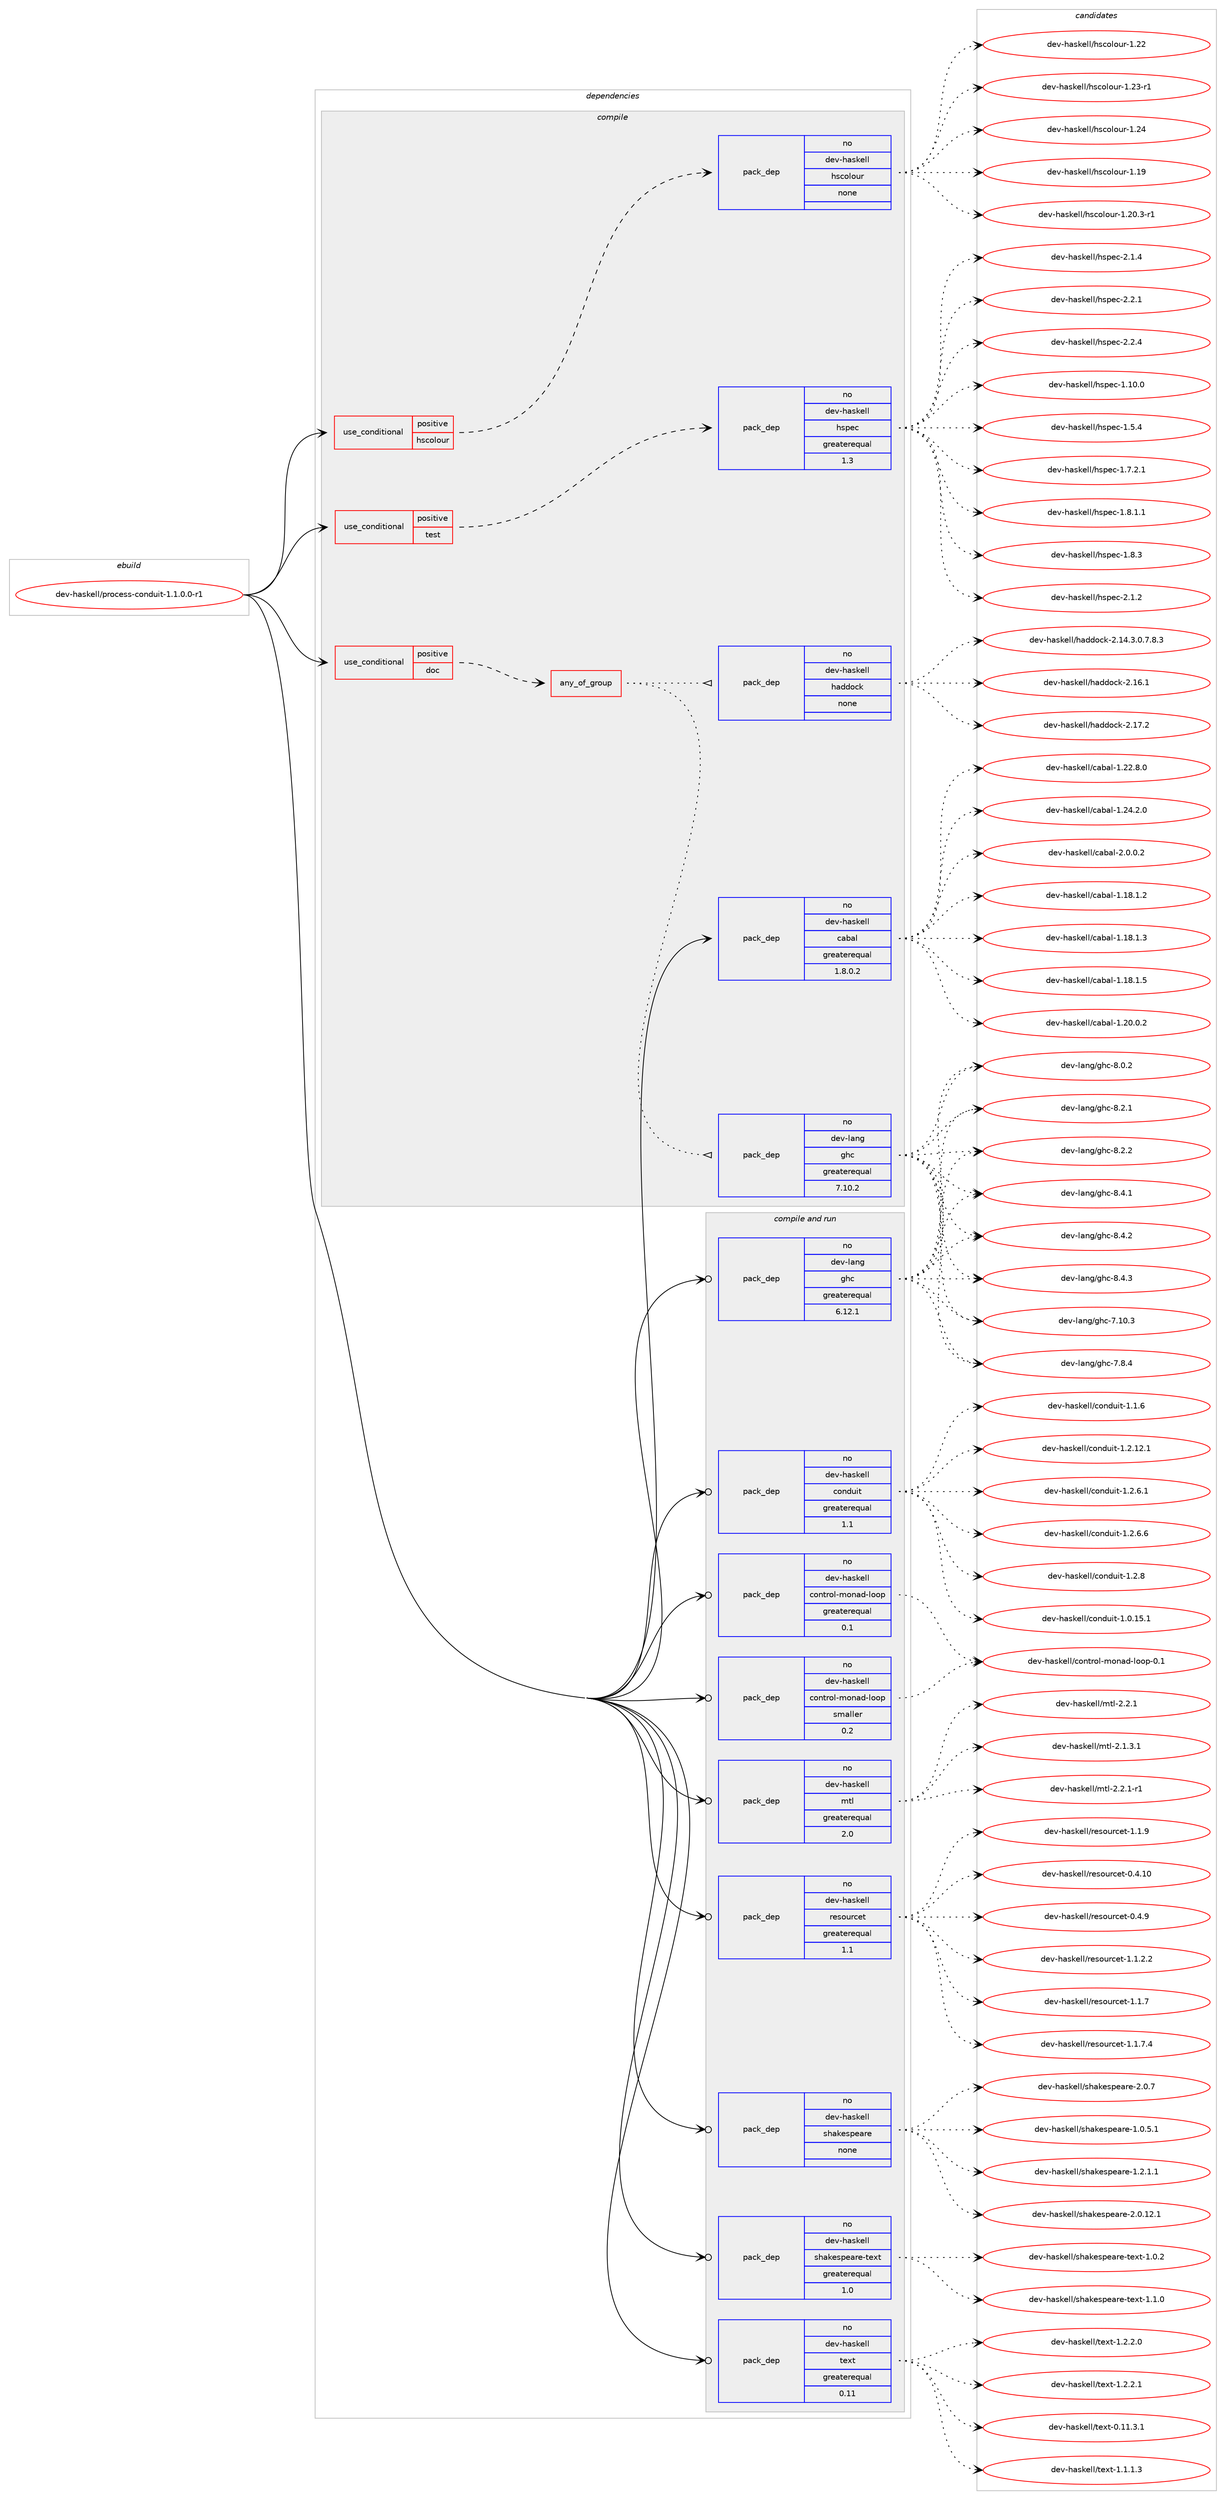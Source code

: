 digraph prolog {

# *************
# Graph options
# *************

newrank=true;
concentrate=true;
compound=true;
graph [rankdir=LR,fontname=Helvetica,fontsize=10,ranksep=1.5];#, ranksep=2.5, nodesep=0.2];
edge  [arrowhead=vee];
node  [fontname=Helvetica,fontsize=10];

# **********
# The ebuild
# **********

subgraph cluster_leftcol {
color=gray;
rank=same;
label=<<i>ebuild</i>>;
id [label="dev-haskell/process-conduit-1.1.0.0-r1", color=red, width=4, href="../dev-haskell/process-conduit-1.1.0.0-r1.svg"];
}

# ****************
# The dependencies
# ****************

subgraph cluster_midcol {
color=gray;
label=<<i>dependencies</i>>;
subgraph cluster_compile {
fillcolor="#eeeeee";
style=filled;
label=<<i>compile</i>>;
subgraph cond361084 {
dependency1341825 [label=<<TABLE BORDER="0" CELLBORDER="1" CELLSPACING="0" CELLPADDING="4"><TR><TD ROWSPAN="3" CELLPADDING="10">use_conditional</TD></TR><TR><TD>positive</TD></TR><TR><TD>doc</TD></TR></TABLE>>, shape=none, color=red];
subgraph any21405 {
dependency1341826 [label=<<TABLE BORDER="0" CELLBORDER="1" CELLSPACING="0" CELLPADDING="4"><TR><TD CELLPADDING="10">any_of_group</TD></TR></TABLE>>, shape=none, color=red];subgraph pack958784 {
dependency1341827 [label=<<TABLE BORDER="0" CELLBORDER="1" CELLSPACING="0" CELLPADDING="4" WIDTH="220"><TR><TD ROWSPAN="6" CELLPADDING="30">pack_dep</TD></TR><TR><TD WIDTH="110">no</TD></TR><TR><TD>dev-haskell</TD></TR><TR><TD>haddock</TD></TR><TR><TD>none</TD></TR><TR><TD></TD></TR></TABLE>>, shape=none, color=blue];
}
dependency1341826:e -> dependency1341827:w [weight=20,style="dotted",arrowhead="oinv"];
subgraph pack958785 {
dependency1341828 [label=<<TABLE BORDER="0" CELLBORDER="1" CELLSPACING="0" CELLPADDING="4" WIDTH="220"><TR><TD ROWSPAN="6" CELLPADDING="30">pack_dep</TD></TR><TR><TD WIDTH="110">no</TD></TR><TR><TD>dev-lang</TD></TR><TR><TD>ghc</TD></TR><TR><TD>greaterequal</TD></TR><TR><TD>7.10.2</TD></TR></TABLE>>, shape=none, color=blue];
}
dependency1341826:e -> dependency1341828:w [weight=20,style="dotted",arrowhead="oinv"];
}
dependency1341825:e -> dependency1341826:w [weight=20,style="dashed",arrowhead="vee"];
}
id:e -> dependency1341825:w [weight=20,style="solid",arrowhead="vee"];
subgraph cond361085 {
dependency1341829 [label=<<TABLE BORDER="0" CELLBORDER="1" CELLSPACING="0" CELLPADDING="4"><TR><TD ROWSPAN="3" CELLPADDING="10">use_conditional</TD></TR><TR><TD>positive</TD></TR><TR><TD>hscolour</TD></TR></TABLE>>, shape=none, color=red];
subgraph pack958786 {
dependency1341830 [label=<<TABLE BORDER="0" CELLBORDER="1" CELLSPACING="0" CELLPADDING="4" WIDTH="220"><TR><TD ROWSPAN="6" CELLPADDING="30">pack_dep</TD></TR><TR><TD WIDTH="110">no</TD></TR><TR><TD>dev-haskell</TD></TR><TR><TD>hscolour</TD></TR><TR><TD>none</TD></TR><TR><TD></TD></TR></TABLE>>, shape=none, color=blue];
}
dependency1341829:e -> dependency1341830:w [weight=20,style="dashed",arrowhead="vee"];
}
id:e -> dependency1341829:w [weight=20,style="solid",arrowhead="vee"];
subgraph cond361086 {
dependency1341831 [label=<<TABLE BORDER="0" CELLBORDER="1" CELLSPACING="0" CELLPADDING="4"><TR><TD ROWSPAN="3" CELLPADDING="10">use_conditional</TD></TR><TR><TD>positive</TD></TR><TR><TD>test</TD></TR></TABLE>>, shape=none, color=red];
subgraph pack958787 {
dependency1341832 [label=<<TABLE BORDER="0" CELLBORDER="1" CELLSPACING="0" CELLPADDING="4" WIDTH="220"><TR><TD ROWSPAN="6" CELLPADDING="30">pack_dep</TD></TR><TR><TD WIDTH="110">no</TD></TR><TR><TD>dev-haskell</TD></TR><TR><TD>hspec</TD></TR><TR><TD>greaterequal</TD></TR><TR><TD>1.3</TD></TR></TABLE>>, shape=none, color=blue];
}
dependency1341831:e -> dependency1341832:w [weight=20,style="dashed",arrowhead="vee"];
}
id:e -> dependency1341831:w [weight=20,style="solid",arrowhead="vee"];
subgraph pack958788 {
dependency1341833 [label=<<TABLE BORDER="0" CELLBORDER="1" CELLSPACING="0" CELLPADDING="4" WIDTH="220"><TR><TD ROWSPAN="6" CELLPADDING="30">pack_dep</TD></TR><TR><TD WIDTH="110">no</TD></TR><TR><TD>dev-haskell</TD></TR><TR><TD>cabal</TD></TR><TR><TD>greaterequal</TD></TR><TR><TD>1.8.0.2</TD></TR></TABLE>>, shape=none, color=blue];
}
id:e -> dependency1341833:w [weight=20,style="solid",arrowhead="vee"];
}
subgraph cluster_compileandrun {
fillcolor="#eeeeee";
style=filled;
label=<<i>compile and run</i>>;
subgraph pack958789 {
dependency1341834 [label=<<TABLE BORDER="0" CELLBORDER="1" CELLSPACING="0" CELLPADDING="4" WIDTH="220"><TR><TD ROWSPAN="6" CELLPADDING="30">pack_dep</TD></TR><TR><TD WIDTH="110">no</TD></TR><TR><TD>dev-haskell</TD></TR><TR><TD>conduit</TD></TR><TR><TD>greaterequal</TD></TR><TR><TD>1.1</TD></TR></TABLE>>, shape=none, color=blue];
}
id:e -> dependency1341834:w [weight=20,style="solid",arrowhead="odotvee"];
subgraph pack958790 {
dependency1341835 [label=<<TABLE BORDER="0" CELLBORDER="1" CELLSPACING="0" CELLPADDING="4" WIDTH="220"><TR><TD ROWSPAN="6" CELLPADDING="30">pack_dep</TD></TR><TR><TD WIDTH="110">no</TD></TR><TR><TD>dev-haskell</TD></TR><TR><TD>control-monad-loop</TD></TR><TR><TD>greaterequal</TD></TR><TR><TD>0.1</TD></TR></TABLE>>, shape=none, color=blue];
}
id:e -> dependency1341835:w [weight=20,style="solid",arrowhead="odotvee"];
subgraph pack958791 {
dependency1341836 [label=<<TABLE BORDER="0" CELLBORDER="1" CELLSPACING="0" CELLPADDING="4" WIDTH="220"><TR><TD ROWSPAN="6" CELLPADDING="30">pack_dep</TD></TR><TR><TD WIDTH="110">no</TD></TR><TR><TD>dev-haskell</TD></TR><TR><TD>control-monad-loop</TD></TR><TR><TD>smaller</TD></TR><TR><TD>0.2</TD></TR></TABLE>>, shape=none, color=blue];
}
id:e -> dependency1341836:w [weight=20,style="solid",arrowhead="odotvee"];
subgraph pack958792 {
dependency1341837 [label=<<TABLE BORDER="0" CELLBORDER="1" CELLSPACING="0" CELLPADDING="4" WIDTH="220"><TR><TD ROWSPAN="6" CELLPADDING="30">pack_dep</TD></TR><TR><TD WIDTH="110">no</TD></TR><TR><TD>dev-haskell</TD></TR><TR><TD>mtl</TD></TR><TR><TD>greaterequal</TD></TR><TR><TD>2.0</TD></TR></TABLE>>, shape=none, color=blue];
}
id:e -> dependency1341837:w [weight=20,style="solid",arrowhead="odotvee"];
subgraph pack958793 {
dependency1341838 [label=<<TABLE BORDER="0" CELLBORDER="1" CELLSPACING="0" CELLPADDING="4" WIDTH="220"><TR><TD ROWSPAN="6" CELLPADDING="30">pack_dep</TD></TR><TR><TD WIDTH="110">no</TD></TR><TR><TD>dev-haskell</TD></TR><TR><TD>resourcet</TD></TR><TR><TD>greaterequal</TD></TR><TR><TD>1.1</TD></TR></TABLE>>, shape=none, color=blue];
}
id:e -> dependency1341838:w [weight=20,style="solid",arrowhead="odotvee"];
subgraph pack958794 {
dependency1341839 [label=<<TABLE BORDER="0" CELLBORDER="1" CELLSPACING="0" CELLPADDING="4" WIDTH="220"><TR><TD ROWSPAN="6" CELLPADDING="30">pack_dep</TD></TR><TR><TD WIDTH="110">no</TD></TR><TR><TD>dev-haskell</TD></TR><TR><TD>shakespeare</TD></TR><TR><TD>none</TD></TR><TR><TD></TD></TR></TABLE>>, shape=none, color=blue];
}
id:e -> dependency1341839:w [weight=20,style="solid",arrowhead="odotvee"];
subgraph pack958795 {
dependency1341840 [label=<<TABLE BORDER="0" CELLBORDER="1" CELLSPACING="0" CELLPADDING="4" WIDTH="220"><TR><TD ROWSPAN="6" CELLPADDING="30">pack_dep</TD></TR><TR><TD WIDTH="110">no</TD></TR><TR><TD>dev-haskell</TD></TR><TR><TD>shakespeare-text</TD></TR><TR><TD>greaterequal</TD></TR><TR><TD>1.0</TD></TR></TABLE>>, shape=none, color=blue];
}
id:e -> dependency1341840:w [weight=20,style="solid",arrowhead="odotvee"];
subgraph pack958796 {
dependency1341841 [label=<<TABLE BORDER="0" CELLBORDER="1" CELLSPACING="0" CELLPADDING="4" WIDTH="220"><TR><TD ROWSPAN="6" CELLPADDING="30">pack_dep</TD></TR><TR><TD WIDTH="110">no</TD></TR><TR><TD>dev-haskell</TD></TR><TR><TD>text</TD></TR><TR><TD>greaterequal</TD></TR><TR><TD>0.11</TD></TR></TABLE>>, shape=none, color=blue];
}
id:e -> dependency1341841:w [weight=20,style="solid",arrowhead="odotvee"];
subgraph pack958797 {
dependency1341842 [label=<<TABLE BORDER="0" CELLBORDER="1" CELLSPACING="0" CELLPADDING="4" WIDTH="220"><TR><TD ROWSPAN="6" CELLPADDING="30">pack_dep</TD></TR><TR><TD WIDTH="110">no</TD></TR><TR><TD>dev-lang</TD></TR><TR><TD>ghc</TD></TR><TR><TD>greaterequal</TD></TR><TR><TD>6.12.1</TD></TR></TABLE>>, shape=none, color=blue];
}
id:e -> dependency1341842:w [weight=20,style="solid",arrowhead="odotvee"];
}
subgraph cluster_run {
fillcolor="#eeeeee";
style=filled;
label=<<i>run</i>>;
}
}

# **************
# The candidates
# **************

subgraph cluster_choices {
rank=same;
color=gray;
label=<<i>candidates</i>>;

subgraph choice958784 {
color=black;
nodesep=1;
choice1001011184510497115107101108108471049710010011199107455046495246514648465546564651 [label="dev-haskell/haddock-2.14.3.0.7.8.3", color=red, width=4,href="../dev-haskell/haddock-2.14.3.0.7.8.3.svg"];
choice100101118451049711510710110810847104971001001119910745504649544649 [label="dev-haskell/haddock-2.16.1", color=red, width=4,href="../dev-haskell/haddock-2.16.1.svg"];
choice100101118451049711510710110810847104971001001119910745504649554650 [label="dev-haskell/haddock-2.17.2", color=red, width=4,href="../dev-haskell/haddock-2.17.2.svg"];
dependency1341827:e -> choice1001011184510497115107101108108471049710010011199107455046495246514648465546564651:w [style=dotted,weight="100"];
dependency1341827:e -> choice100101118451049711510710110810847104971001001119910745504649544649:w [style=dotted,weight="100"];
dependency1341827:e -> choice100101118451049711510710110810847104971001001119910745504649554650:w [style=dotted,weight="100"];
}
subgraph choice958785 {
color=black;
nodesep=1;
choice1001011184510897110103471031049945554649484651 [label="dev-lang/ghc-7.10.3", color=red, width=4,href="../dev-lang/ghc-7.10.3.svg"];
choice10010111845108971101034710310499455546564652 [label="dev-lang/ghc-7.8.4", color=red, width=4,href="../dev-lang/ghc-7.8.4.svg"];
choice10010111845108971101034710310499455646484650 [label="dev-lang/ghc-8.0.2", color=red, width=4,href="../dev-lang/ghc-8.0.2.svg"];
choice10010111845108971101034710310499455646504649 [label="dev-lang/ghc-8.2.1", color=red, width=4,href="../dev-lang/ghc-8.2.1.svg"];
choice10010111845108971101034710310499455646504650 [label="dev-lang/ghc-8.2.2", color=red, width=4,href="../dev-lang/ghc-8.2.2.svg"];
choice10010111845108971101034710310499455646524649 [label="dev-lang/ghc-8.4.1", color=red, width=4,href="../dev-lang/ghc-8.4.1.svg"];
choice10010111845108971101034710310499455646524650 [label="dev-lang/ghc-8.4.2", color=red, width=4,href="../dev-lang/ghc-8.4.2.svg"];
choice10010111845108971101034710310499455646524651 [label="dev-lang/ghc-8.4.3", color=red, width=4,href="../dev-lang/ghc-8.4.3.svg"];
dependency1341828:e -> choice1001011184510897110103471031049945554649484651:w [style=dotted,weight="100"];
dependency1341828:e -> choice10010111845108971101034710310499455546564652:w [style=dotted,weight="100"];
dependency1341828:e -> choice10010111845108971101034710310499455646484650:w [style=dotted,weight="100"];
dependency1341828:e -> choice10010111845108971101034710310499455646504649:w [style=dotted,weight="100"];
dependency1341828:e -> choice10010111845108971101034710310499455646504650:w [style=dotted,weight="100"];
dependency1341828:e -> choice10010111845108971101034710310499455646524649:w [style=dotted,weight="100"];
dependency1341828:e -> choice10010111845108971101034710310499455646524650:w [style=dotted,weight="100"];
dependency1341828:e -> choice10010111845108971101034710310499455646524651:w [style=dotted,weight="100"];
}
subgraph choice958786 {
color=black;
nodesep=1;
choice100101118451049711510710110810847104115991111081111171144549464957 [label="dev-haskell/hscolour-1.19", color=red, width=4,href="../dev-haskell/hscolour-1.19.svg"];
choice10010111845104971151071011081084710411599111108111117114454946504846514511449 [label="dev-haskell/hscolour-1.20.3-r1", color=red, width=4,href="../dev-haskell/hscolour-1.20.3-r1.svg"];
choice100101118451049711510710110810847104115991111081111171144549465050 [label="dev-haskell/hscolour-1.22", color=red, width=4,href="../dev-haskell/hscolour-1.22.svg"];
choice1001011184510497115107101108108471041159911110811111711445494650514511449 [label="dev-haskell/hscolour-1.23-r1", color=red, width=4,href="../dev-haskell/hscolour-1.23-r1.svg"];
choice100101118451049711510710110810847104115991111081111171144549465052 [label="dev-haskell/hscolour-1.24", color=red, width=4,href="../dev-haskell/hscolour-1.24.svg"];
dependency1341830:e -> choice100101118451049711510710110810847104115991111081111171144549464957:w [style=dotted,weight="100"];
dependency1341830:e -> choice10010111845104971151071011081084710411599111108111117114454946504846514511449:w [style=dotted,weight="100"];
dependency1341830:e -> choice100101118451049711510710110810847104115991111081111171144549465050:w [style=dotted,weight="100"];
dependency1341830:e -> choice1001011184510497115107101108108471041159911110811111711445494650514511449:w [style=dotted,weight="100"];
dependency1341830:e -> choice100101118451049711510710110810847104115991111081111171144549465052:w [style=dotted,weight="100"];
}
subgraph choice958787 {
color=black;
nodesep=1;
choice1001011184510497115107101108108471041151121019945494649484648 [label="dev-haskell/hspec-1.10.0", color=red, width=4,href="../dev-haskell/hspec-1.10.0.svg"];
choice10010111845104971151071011081084710411511210199454946534652 [label="dev-haskell/hspec-1.5.4", color=red, width=4,href="../dev-haskell/hspec-1.5.4.svg"];
choice100101118451049711510710110810847104115112101994549465546504649 [label="dev-haskell/hspec-1.7.2.1", color=red, width=4,href="../dev-haskell/hspec-1.7.2.1.svg"];
choice100101118451049711510710110810847104115112101994549465646494649 [label="dev-haskell/hspec-1.8.1.1", color=red, width=4,href="../dev-haskell/hspec-1.8.1.1.svg"];
choice10010111845104971151071011081084710411511210199454946564651 [label="dev-haskell/hspec-1.8.3", color=red, width=4,href="../dev-haskell/hspec-1.8.3.svg"];
choice10010111845104971151071011081084710411511210199455046494650 [label="dev-haskell/hspec-2.1.2", color=red, width=4,href="../dev-haskell/hspec-2.1.2.svg"];
choice10010111845104971151071011081084710411511210199455046494652 [label="dev-haskell/hspec-2.1.4", color=red, width=4,href="../dev-haskell/hspec-2.1.4.svg"];
choice10010111845104971151071011081084710411511210199455046504649 [label="dev-haskell/hspec-2.2.1", color=red, width=4,href="../dev-haskell/hspec-2.2.1.svg"];
choice10010111845104971151071011081084710411511210199455046504652 [label="dev-haskell/hspec-2.2.4", color=red, width=4,href="../dev-haskell/hspec-2.2.4.svg"];
dependency1341832:e -> choice1001011184510497115107101108108471041151121019945494649484648:w [style=dotted,weight="100"];
dependency1341832:e -> choice10010111845104971151071011081084710411511210199454946534652:w [style=dotted,weight="100"];
dependency1341832:e -> choice100101118451049711510710110810847104115112101994549465546504649:w [style=dotted,weight="100"];
dependency1341832:e -> choice100101118451049711510710110810847104115112101994549465646494649:w [style=dotted,weight="100"];
dependency1341832:e -> choice10010111845104971151071011081084710411511210199454946564651:w [style=dotted,weight="100"];
dependency1341832:e -> choice10010111845104971151071011081084710411511210199455046494650:w [style=dotted,weight="100"];
dependency1341832:e -> choice10010111845104971151071011081084710411511210199455046494652:w [style=dotted,weight="100"];
dependency1341832:e -> choice10010111845104971151071011081084710411511210199455046504649:w [style=dotted,weight="100"];
dependency1341832:e -> choice10010111845104971151071011081084710411511210199455046504652:w [style=dotted,weight="100"];
}
subgraph choice958788 {
color=black;
nodesep=1;
choice10010111845104971151071011081084799979897108454946495646494650 [label="dev-haskell/cabal-1.18.1.2", color=red, width=4,href="../dev-haskell/cabal-1.18.1.2.svg"];
choice10010111845104971151071011081084799979897108454946495646494651 [label="dev-haskell/cabal-1.18.1.3", color=red, width=4,href="../dev-haskell/cabal-1.18.1.3.svg"];
choice10010111845104971151071011081084799979897108454946495646494653 [label="dev-haskell/cabal-1.18.1.5", color=red, width=4,href="../dev-haskell/cabal-1.18.1.5.svg"];
choice10010111845104971151071011081084799979897108454946504846484650 [label="dev-haskell/cabal-1.20.0.2", color=red, width=4,href="../dev-haskell/cabal-1.20.0.2.svg"];
choice10010111845104971151071011081084799979897108454946505046564648 [label="dev-haskell/cabal-1.22.8.0", color=red, width=4,href="../dev-haskell/cabal-1.22.8.0.svg"];
choice10010111845104971151071011081084799979897108454946505246504648 [label="dev-haskell/cabal-1.24.2.0", color=red, width=4,href="../dev-haskell/cabal-1.24.2.0.svg"];
choice100101118451049711510710110810847999798971084550464846484650 [label="dev-haskell/cabal-2.0.0.2", color=red, width=4,href="../dev-haskell/cabal-2.0.0.2.svg"];
dependency1341833:e -> choice10010111845104971151071011081084799979897108454946495646494650:w [style=dotted,weight="100"];
dependency1341833:e -> choice10010111845104971151071011081084799979897108454946495646494651:w [style=dotted,weight="100"];
dependency1341833:e -> choice10010111845104971151071011081084799979897108454946495646494653:w [style=dotted,weight="100"];
dependency1341833:e -> choice10010111845104971151071011081084799979897108454946504846484650:w [style=dotted,weight="100"];
dependency1341833:e -> choice10010111845104971151071011081084799979897108454946505046564648:w [style=dotted,weight="100"];
dependency1341833:e -> choice10010111845104971151071011081084799979897108454946505246504648:w [style=dotted,weight="100"];
dependency1341833:e -> choice100101118451049711510710110810847999798971084550464846484650:w [style=dotted,weight="100"];
}
subgraph choice958789 {
color=black;
nodesep=1;
choice10010111845104971151071011081084799111110100117105116454946484649534649 [label="dev-haskell/conduit-1.0.15.1", color=red, width=4,href="../dev-haskell/conduit-1.0.15.1.svg"];
choice10010111845104971151071011081084799111110100117105116454946494654 [label="dev-haskell/conduit-1.1.6", color=red, width=4,href="../dev-haskell/conduit-1.1.6.svg"];
choice10010111845104971151071011081084799111110100117105116454946504649504649 [label="dev-haskell/conduit-1.2.12.1", color=red, width=4,href="../dev-haskell/conduit-1.2.12.1.svg"];
choice100101118451049711510710110810847991111101001171051164549465046544649 [label="dev-haskell/conduit-1.2.6.1", color=red, width=4,href="../dev-haskell/conduit-1.2.6.1.svg"];
choice100101118451049711510710110810847991111101001171051164549465046544654 [label="dev-haskell/conduit-1.2.6.6", color=red, width=4,href="../dev-haskell/conduit-1.2.6.6.svg"];
choice10010111845104971151071011081084799111110100117105116454946504656 [label="dev-haskell/conduit-1.2.8", color=red, width=4,href="../dev-haskell/conduit-1.2.8.svg"];
dependency1341834:e -> choice10010111845104971151071011081084799111110100117105116454946484649534649:w [style=dotted,weight="100"];
dependency1341834:e -> choice10010111845104971151071011081084799111110100117105116454946494654:w [style=dotted,weight="100"];
dependency1341834:e -> choice10010111845104971151071011081084799111110100117105116454946504649504649:w [style=dotted,weight="100"];
dependency1341834:e -> choice100101118451049711510710110810847991111101001171051164549465046544649:w [style=dotted,weight="100"];
dependency1341834:e -> choice100101118451049711510710110810847991111101001171051164549465046544654:w [style=dotted,weight="100"];
dependency1341834:e -> choice10010111845104971151071011081084799111110100117105116454946504656:w [style=dotted,weight="100"];
}
subgraph choice958790 {
color=black;
nodesep=1;
choice1001011184510497115107101108108479911111011611411110845109111110971004510811111111245484649 [label="dev-haskell/control-monad-loop-0.1", color=red, width=4,href="../dev-haskell/control-monad-loop-0.1.svg"];
dependency1341835:e -> choice1001011184510497115107101108108479911111011611411110845109111110971004510811111111245484649:w [style=dotted,weight="100"];
}
subgraph choice958791 {
color=black;
nodesep=1;
choice1001011184510497115107101108108479911111011611411110845109111110971004510811111111245484649 [label="dev-haskell/control-monad-loop-0.1", color=red, width=4,href="../dev-haskell/control-monad-loop-0.1.svg"];
dependency1341836:e -> choice1001011184510497115107101108108479911111011611411110845109111110971004510811111111245484649:w [style=dotted,weight="100"];
}
subgraph choice958792 {
color=black;
nodesep=1;
choice1001011184510497115107101108108471091161084550464946514649 [label="dev-haskell/mtl-2.1.3.1", color=red, width=4,href="../dev-haskell/mtl-2.1.3.1.svg"];
choice100101118451049711510710110810847109116108455046504649 [label="dev-haskell/mtl-2.2.1", color=red, width=4,href="../dev-haskell/mtl-2.2.1.svg"];
choice1001011184510497115107101108108471091161084550465046494511449 [label="dev-haskell/mtl-2.2.1-r1", color=red, width=4,href="../dev-haskell/mtl-2.2.1-r1.svg"];
dependency1341837:e -> choice1001011184510497115107101108108471091161084550464946514649:w [style=dotted,weight="100"];
dependency1341837:e -> choice100101118451049711510710110810847109116108455046504649:w [style=dotted,weight="100"];
dependency1341837:e -> choice1001011184510497115107101108108471091161084550465046494511449:w [style=dotted,weight="100"];
}
subgraph choice958793 {
color=black;
nodesep=1;
choice1001011184510497115107101108108471141011151111171149910111645484652464948 [label="dev-haskell/resourcet-0.4.10", color=red, width=4,href="../dev-haskell/resourcet-0.4.10.svg"];
choice10010111845104971151071011081084711410111511111711499101116454846524657 [label="dev-haskell/resourcet-0.4.9", color=red, width=4,href="../dev-haskell/resourcet-0.4.9.svg"];
choice100101118451049711510710110810847114101115111117114991011164549464946504650 [label="dev-haskell/resourcet-1.1.2.2", color=red, width=4,href="../dev-haskell/resourcet-1.1.2.2.svg"];
choice10010111845104971151071011081084711410111511111711499101116454946494655 [label="dev-haskell/resourcet-1.1.7", color=red, width=4,href="../dev-haskell/resourcet-1.1.7.svg"];
choice100101118451049711510710110810847114101115111117114991011164549464946554652 [label="dev-haskell/resourcet-1.1.7.4", color=red, width=4,href="../dev-haskell/resourcet-1.1.7.4.svg"];
choice10010111845104971151071011081084711410111511111711499101116454946494657 [label="dev-haskell/resourcet-1.1.9", color=red, width=4,href="../dev-haskell/resourcet-1.1.9.svg"];
dependency1341838:e -> choice1001011184510497115107101108108471141011151111171149910111645484652464948:w [style=dotted,weight="100"];
dependency1341838:e -> choice10010111845104971151071011081084711410111511111711499101116454846524657:w [style=dotted,weight="100"];
dependency1341838:e -> choice100101118451049711510710110810847114101115111117114991011164549464946504650:w [style=dotted,weight="100"];
dependency1341838:e -> choice10010111845104971151071011081084711410111511111711499101116454946494655:w [style=dotted,weight="100"];
dependency1341838:e -> choice100101118451049711510710110810847114101115111117114991011164549464946554652:w [style=dotted,weight="100"];
dependency1341838:e -> choice10010111845104971151071011081084711410111511111711499101116454946494657:w [style=dotted,weight="100"];
}
subgraph choice958794 {
color=black;
nodesep=1;
choice10010111845104971151071011081084711510497107101115112101971141014549464846534649 [label="dev-haskell/shakespeare-1.0.5.1", color=red, width=4,href="../dev-haskell/shakespeare-1.0.5.1.svg"];
choice10010111845104971151071011081084711510497107101115112101971141014549465046494649 [label="dev-haskell/shakespeare-1.2.1.1", color=red, width=4,href="../dev-haskell/shakespeare-1.2.1.1.svg"];
choice1001011184510497115107101108108471151049710710111511210197114101455046484649504649 [label="dev-haskell/shakespeare-2.0.12.1", color=red, width=4,href="../dev-haskell/shakespeare-2.0.12.1.svg"];
choice1001011184510497115107101108108471151049710710111511210197114101455046484655 [label="dev-haskell/shakespeare-2.0.7", color=red, width=4,href="../dev-haskell/shakespeare-2.0.7.svg"];
dependency1341839:e -> choice10010111845104971151071011081084711510497107101115112101971141014549464846534649:w [style=dotted,weight="100"];
dependency1341839:e -> choice10010111845104971151071011081084711510497107101115112101971141014549465046494649:w [style=dotted,weight="100"];
dependency1341839:e -> choice1001011184510497115107101108108471151049710710111511210197114101455046484649504649:w [style=dotted,weight="100"];
dependency1341839:e -> choice1001011184510497115107101108108471151049710710111511210197114101455046484655:w [style=dotted,weight="100"];
}
subgraph choice958795 {
color=black;
nodesep=1;
choice100101118451049711510710110810847115104971071011151121019711410145116101120116454946484650 [label="dev-haskell/shakespeare-text-1.0.2", color=red, width=4,href="../dev-haskell/shakespeare-text-1.0.2.svg"];
choice100101118451049711510710110810847115104971071011151121019711410145116101120116454946494648 [label="dev-haskell/shakespeare-text-1.1.0", color=red, width=4,href="../dev-haskell/shakespeare-text-1.1.0.svg"];
dependency1341840:e -> choice100101118451049711510710110810847115104971071011151121019711410145116101120116454946484650:w [style=dotted,weight="100"];
dependency1341840:e -> choice100101118451049711510710110810847115104971071011151121019711410145116101120116454946494648:w [style=dotted,weight="100"];
}
subgraph choice958796 {
color=black;
nodesep=1;
choice100101118451049711510710110810847116101120116454846494946514649 [label="dev-haskell/text-0.11.3.1", color=red, width=4,href="../dev-haskell/text-0.11.3.1.svg"];
choice1001011184510497115107101108108471161011201164549464946494651 [label="dev-haskell/text-1.1.1.3", color=red, width=4,href="../dev-haskell/text-1.1.1.3.svg"];
choice1001011184510497115107101108108471161011201164549465046504648 [label="dev-haskell/text-1.2.2.0", color=red, width=4,href="../dev-haskell/text-1.2.2.0.svg"];
choice1001011184510497115107101108108471161011201164549465046504649 [label="dev-haskell/text-1.2.2.1", color=red, width=4,href="../dev-haskell/text-1.2.2.1.svg"];
dependency1341841:e -> choice100101118451049711510710110810847116101120116454846494946514649:w [style=dotted,weight="100"];
dependency1341841:e -> choice1001011184510497115107101108108471161011201164549464946494651:w [style=dotted,weight="100"];
dependency1341841:e -> choice1001011184510497115107101108108471161011201164549465046504648:w [style=dotted,weight="100"];
dependency1341841:e -> choice1001011184510497115107101108108471161011201164549465046504649:w [style=dotted,weight="100"];
}
subgraph choice958797 {
color=black;
nodesep=1;
choice1001011184510897110103471031049945554649484651 [label="dev-lang/ghc-7.10.3", color=red, width=4,href="../dev-lang/ghc-7.10.3.svg"];
choice10010111845108971101034710310499455546564652 [label="dev-lang/ghc-7.8.4", color=red, width=4,href="../dev-lang/ghc-7.8.4.svg"];
choice10010111845108971101034710310499455646484650 [label="dev-lang/ghc-8.0.2", color=red, width=4,href="../dev-lang/ghc-8.0.2.svg"];
choice10010111845108971101034710310499455646504649 [label="dev-lang/ghc-8.2.1", color=red, width=4,href="../dev-lang/ghc-8.2.1.svg"];
choice10010111845108971101034710310499455646504650 [label="dev-lang/ghc-8.2.2", color=red, width=4,href="../dev-lang/ghc-8.2.2.svg"];
choice10010111845108971101034710310499455646524649 [label="dev-lang/ghc-8.4.1", color=red, width=4,href="../dev-lang/ghc-8.4.1.svg"];
choice10010111845108971101034710310499455646524650 [label="dev-lang/ghc-8.4.2", color=red, width=4,href="../dev-lang/ghc-8.4.2.svg"];
choice10010111845108971101034710310499455646524651 [label="dev-lang/ghc-8.4.3", color=red, width=4,href="../dev-lang/ghc-8.4.3.svg"];
dependency1341842:e -> choice1001011184510897110103471031049945554649484651:w [style=dotted,weight="100"];
dependency1341842:e -> choice10010111845108971101034710310499455546564652:w [style=dotted,weight="100"];
dependency1341842:e -> choice10010111845108971101034710310499455646484650:w [style=dotted,weight="100"];
dependency1341842:e -> choice10010111845108971101034710310499455646504649:w [style=dotted,weight="100"];
dependency1341842:e -> choice10010111845108971101034710310499455646504650:w [style=dotted,weight="100"];
dependency1341842:e -> choice10010111845108971101034710310499455646524649:w [style=dotted,weight="100"];
dependency1341842:e -> choice10010111845108971101034710310499455646524650:w [style=dotted,weight="100"];
dependency1341842:e -> choice10010111845108971101034710310499455646524651:w [style=dotted,weight="100"];
}
}

}
